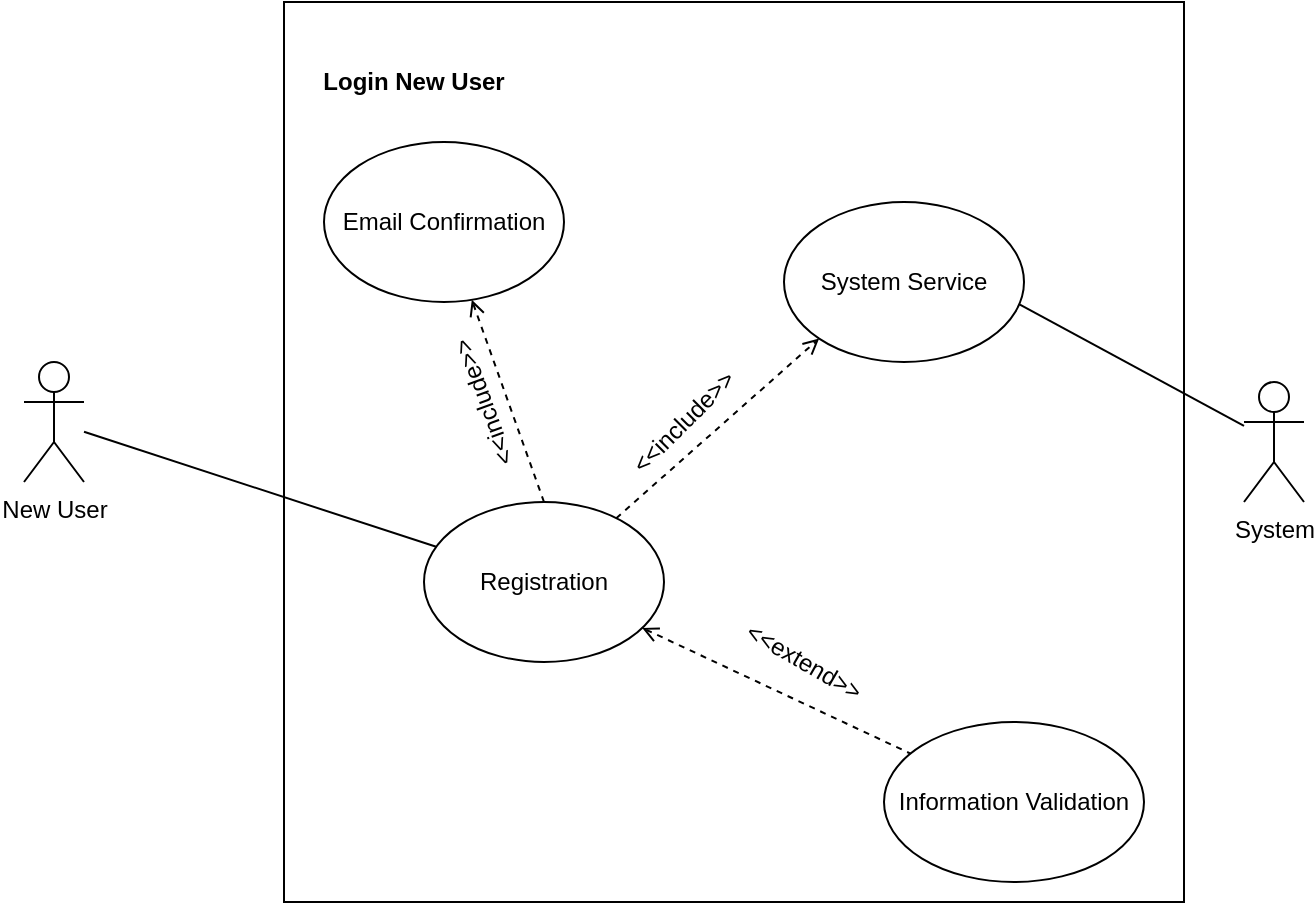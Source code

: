 <mxfile version="13.7.5" type="github">
  <diagram id="DjVHi4s1Xz4vC7Q2BHho" name="Page-1">
    <mxGraphModel dx="898" dy="511" grid="1" gridSize="10" guides="1" tooltips="1" connect="1" arrows="1" fold="1" page="1" pageScale="1" pageWidth="1700" pageHeight="1100" math="0" shadow="0">
      <root>
        <mxCell id="0" />
        <mxCell id="1" parent="0" />
        <mxCell id="cjTpaQoX7979UUBJi4Nz-2" value="" style="whiteSpace=wrap;html=1;aspect=fixed;" vertex="1" parent="1">
          <mxGeometry x="380" y="130" width="450" height="450" as="geometry" />
        </mxCell>
        <mxCell id="cjTpaQoX7979UUBJi4Nz-3" value="New User" style="shape=umlActor;verticalLabelPosition=bottom;verticalAlign=top;html=1;outlineConnect=0;" vertex="1" parent="1">
          <mxGeometry x="250" y="310" width="30" height="60" as="geometry" />
        </mxCell>
        <mxCell id="cjTpaQoX7979UUBJi4Nz-4" value="Registration" style="ellipse;whiteSpace=wrap;html=1;" vertex="1" parent="1">
          <mxGeometry x="450" y="380" width="120" height="80" as="geometry" />
        </mxCell>
        <mxCell id="cjTpaQoX7979UUBJi4Nz-5" value="" style="endArrow=none;html=1;" edge="1" parent="1" source="cjTpaQoX7979UUBJi4Nz-3" target="cjTpaQoX7979UUBJi4Nz-4">
          <mxGeometry width="50" height="50" relative="1" as="geometry">
            <mxPoint x="550" y="390" as="sourcePoint" />
            <mxPoint x="600" y="340" as="targetPoint" />
          </mxGeometry>
        </mxCell>
        <mxCell id="cjTpaQoX7979UUBJi4Nz-6" value="&lt;b&gt;Login New User&lt;/b&gt;" style="text;html=1;strokeColor=none;fillColor=none;align=center;verticalAlign=middle;whiteSpace=wrap;rounded=0;" vertex="1" parent="1">
          <mxGeometry x="390" y="160" width="110" height="20" as="geometry" />
        </mxCell>
        <mxCell id="cjTpaQoX7979UUBJi4Nz-9" value="System" style="shape=umlActor;verticalLabelPosition=bottom;verticalAlign=top;html=1;outlineConnect=0;" vertex="1" parent="1">
          <mxGeometry x="860" y="320" width="30" height="60" as="geometry" />
        </mxCell>
        <mxCell id="cjTpaQoX7979UUBJi4Nz-12" value="System Service" style="ellipse;whiteSpace=wrap;html=1;" vertex="1" parent="1">
          <mxGeometry x="630" y="230" width="120" height="80" as="geometry" />
        </mxCell>
        <mxCell id="cjTpaQoX7979UUBJi4Nz-13" value="" style="endArrow=none;html=1;exitX=0.983;exitY=0.641;exitDx=0;exitDy=0;exitPerimeter=0;" edge="1" parent="1" source="cjTpaQoX7979UUBJi4Nz-12" target="cjTpaQoX7979UUBJi4Nz-9">
          <mxGeometry width="50" height="50" relative="1" as="geometry">
            <mxPoint x="550" y="370" as="sourcePoint" />
            <mxPoint x="600" y="320" as="targetPoint" />
          </mxGeometry>
        </mxCell>
        <mxCell id="cjTpaQoX7979UUBJi4Nz-14" value="Email Confirmation" style="ellipse;whiteSpace=wrap;html=1;" vertex="1" parent="1">
          <mxGeometry x="400" y="200" width="120" height="80" as="geometry" />
        </mxCell>
        <mxCell id="cjTpaQoX7979UUBJi4Nz-15" value="" style="endArrow=open;dashed=1;html=1;entryX=0;entryY=1;entryDx=0;entryDy=0;endFill=0;" edge="1" parent="1" source="cjTpaQoX7979UUBJi4Nz-4" target="cjTpaQoX7979UUBJi4Nz-12">
          <mxGeometry width="50" height="50" relative="1" as="geometry">
            <mxPoint x="550" y="370" as="sourcePoint" />
            <mxPoint x="600" y="320" as="targetPoint" />
          </mxGeometry>
        </mxCell>
        <mxCell id="cjTpaQoX7979UUBJi4Nz-16" value="&amp;lt;&amp;lt;include&amp;gt;&amp;gt;" style="text;html=1;strokeColor=none;fillColor=none;align=center;verticalAlign=middle;whiteSpace=wrap;rounded=0;rotation=-45;" vertex="1" parent="1">
          <mxGeometry x="560" y="330" width="40" height="20" as="geometry" />
        </mxCell>
        <mxCell id="cjTpaQoX7979UUBJi4Nz-17" value="" style="endArrow=open;dashed=1;html=1;exitX=0.5;exitY=0;exitDx=0;exitDy=0;endFill=0;" edge="1" parent="1" source="cjTpaQoX7979UUBJi4Nz-4" target="cjTpaQoX7979UUBJi4Nz-14">
          <mxGeometry width="50" height="50" relative="1" as="geometry">
            <mxPoint x="550" y="370" as="sourcePoint" />
            <mxPoint x="600" y="320" as="targetPoint" />
          </mxGeometry>
        </mxCell>
        <mxCell id="cjTpaQoX7979UUBJi4Nz-18" value="&amp;lt;&amp;lt;include&amp;gt;&amp;gt;" style="text;html=1;strokeColor=none;fillColor=none;align=center;verticalAlign=middle;whiteSpace=wrap;rounded=0;rotation=-110;" vertex="1" parent="1">
          <mxGeometry x="460" y="320" width="40" height="20" as="geometry" />
        </mxCell>
        <mxCell id="cjTpaQoX7979UUBJi4Nz-19" value="Information Validation" style="ellipse;whiteSpace=wrap;html=1;" vertex="1" parent="1">
          <mxGeometry x="680" y="490" width="130" height="80" as="geometry" />
        </mxCell>
        <mxCell id="cjTpaQoX7979UUBJi4Nz-20" value="" style="endArrow=none;dashed=1;html=1;startArrow=open;startFill=0;" edge="1" parent="1" source="cjTpaQoX7979UUBJi4Nz-4" target="cjTpaQoX7979UUBJi4Nz-19">
          <mxGeometry width="50" height="50" relative="1" as="geometry">
            <mxPoint x="560" y="480" as="sourcePoint" />
            <mxPoint x="610" y="430" as="targetPoint" />
          </mxGeometry>
        </mxCell>
        <mxCell id="cjTpaQoX7979UUBJi4Nz-22" value="&amp;lt;&amp;lt;extend&amp;gt;&amp;gt;" style="text;html=1;strokeColor=none;fillColor=none;align=center;verticalAlign=middle;whiteSpace=wrap;rounded=0;rotation=30;" vertex="1" parent="1">
          <mxGeometry x="620" y="450" width="40" height="20" as="geometry" />
        </mxCell>
      </root>
    </mxGraphModel>
  </diagram>
</mxfile>
